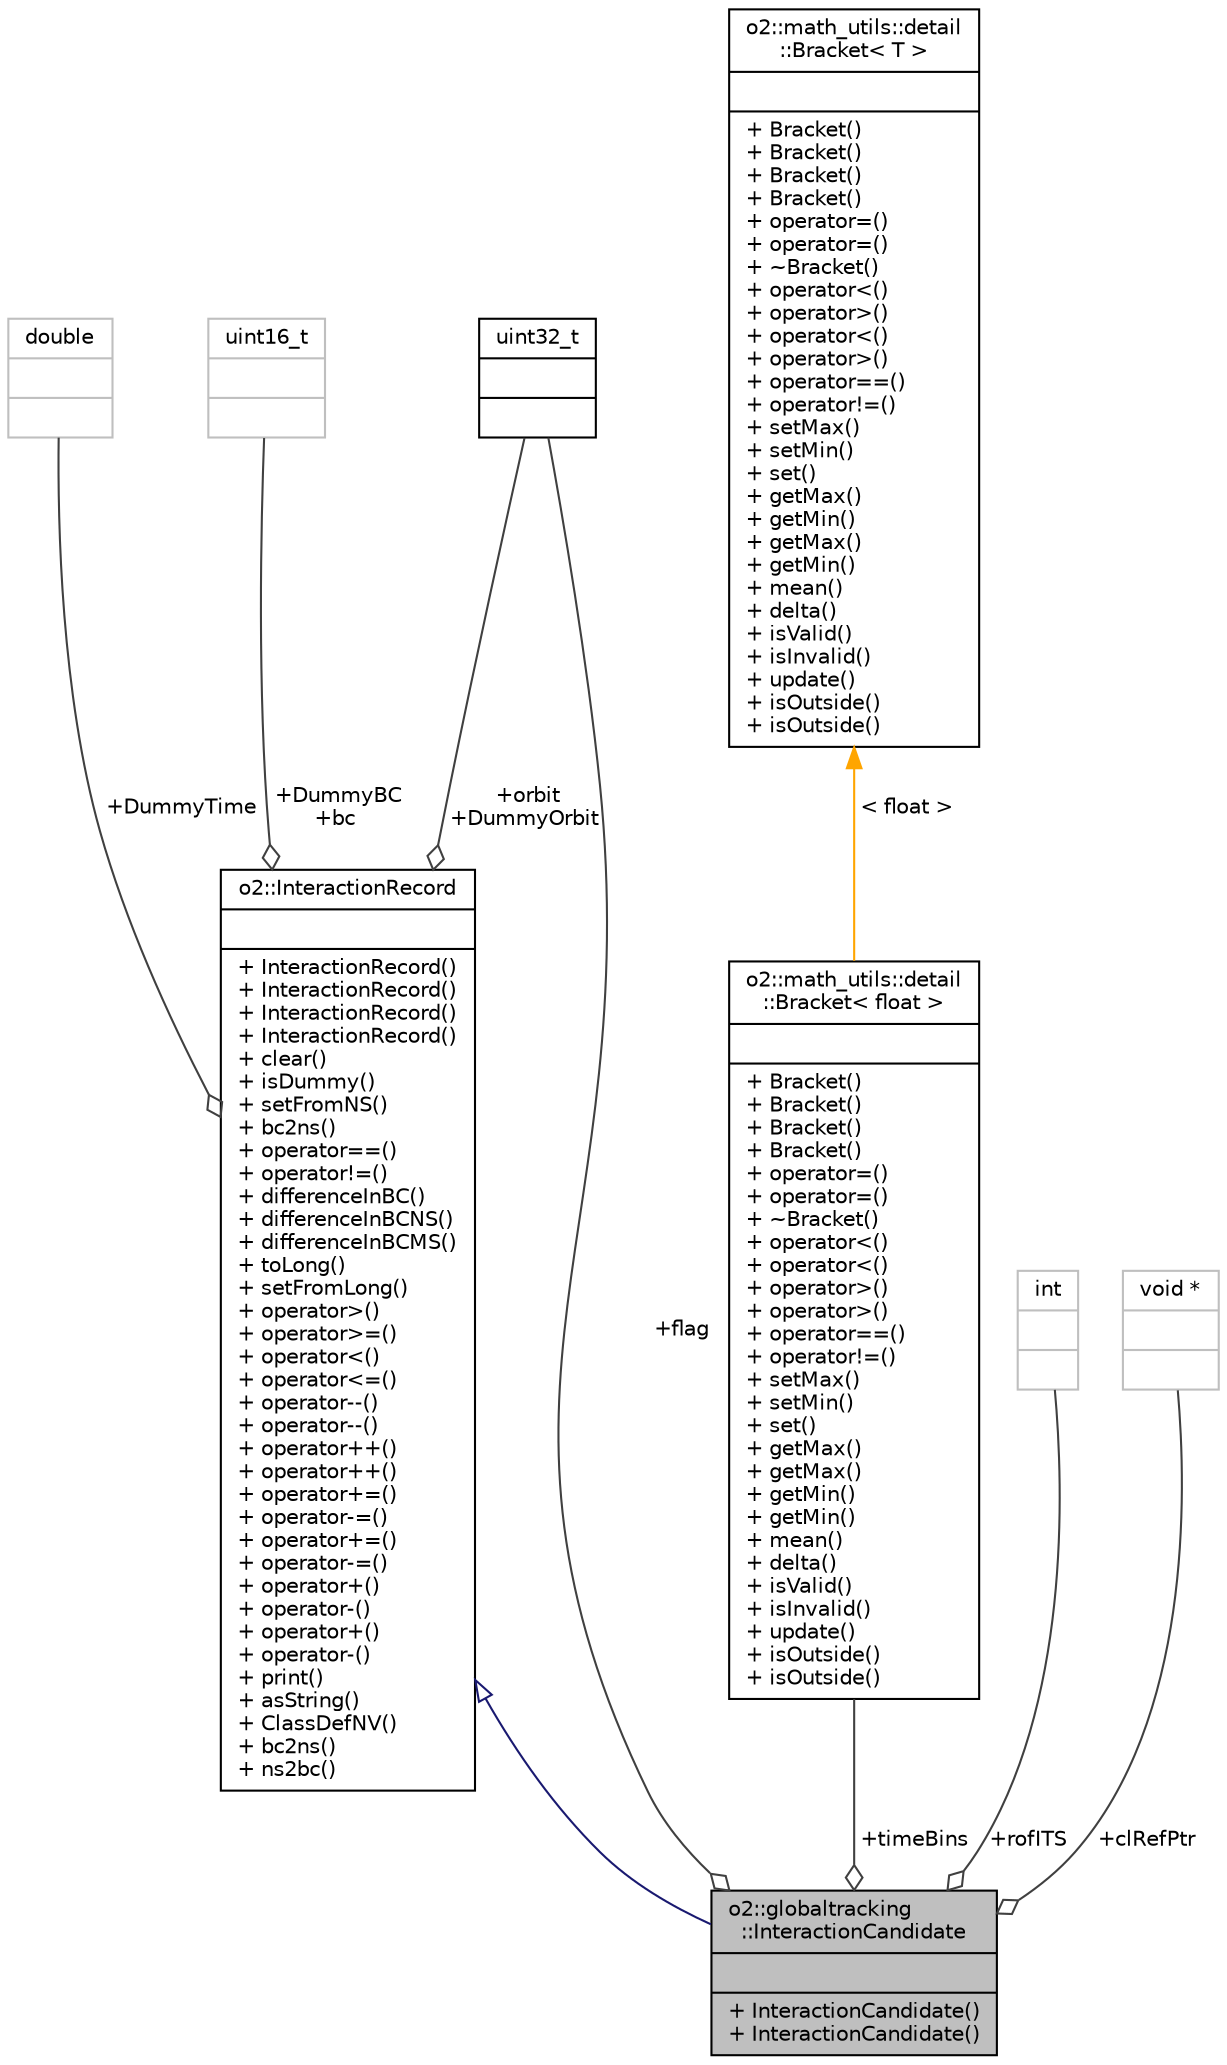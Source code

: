 digraph "o2::globaltracking::InteractionCandidate"
{
 // INTERACTIVE_SVG=YES
  bgcolor="transparent";
  edge [fontname="Helvetica",fontsize="10",labelfontname="Helvetica",labelfontsize="10"];
  node [fontname="Helvetica",fontsize="10",shape=record];
  Node2 [label="{o2::globaltracking\l::InteractionCandidate\n||+ InteractionCandidate()\l+ InteractionCandidate()\l}",height=0.2,width=0.4,color="black", fillcolor="grey75", style="filled", fontcolor="black"];
  Node3 -> Node2 [dir="back",color="midnightblue",fontsize="10",style="solid",arrowtail="onormal",fontname="Helvetica"];
  Node3 [label="{o2::InteractionRecord\n||+ InteractionRecord()\l+ InteractionRecord()\l+ InteractionRecord()\l+ InteractionRecord()\l+ clear()\l+ isDummy()\l+ setFromNS()\l+ bc2ns()\l+ operator==()\l+ operator!=()\l+ differenceInBC()\l+ differenceInBCNS()\l+ differenceInBCMS()\l+ toLong()\l+ setFromLong()\l+ operator\>()\l+ operator\>=()\l+ operator\<()\l+ operator\<=()\l+ operator--()\l+ operator--()\l+ operator++()\l+ operator++()\l+ operator+=()\l+ operator-=()\l+ operator+=()\l+ operator-=()\l+ operator+()\l+ operator-()\l+ operator+()\l+ operator-()\l+ print()\l+ asString()\l+ ClassDefNV()\l+ bc2ns()\l+ ns2bc()\l}",height=0.2,width=0.4,color="black",URL="$d1/d21/structo2_1_1InteractionRecord.html"];
  Node4 -> Node3 [color="grey25",fontsize="10",style="solid",label=" +DummyTime" ,arrowhead="odiamond",fontname="Helvetica"];
  Node4 [label="{double\n||}",height=0.2,width=0.4,color="grey75"];
  Node5 -> Node3 [color="grey25",fontsize="10",style="solid",label=" +DummyBC\n+bc" ,arrowhead="odiamond",fontname="Helvetica"];
  Node5 [label="{uint16_t\n||}",height=0.2,width=0.4,color="grey75"];
  Node6 -> Node3 [color="grey25",fontsize="10",style="solid",label=" +orbit\n+DummyOrbit" ,arrowhead="odiamond",fontname="Helvetica"];
  Node6 [label="{uint32_t\n||}",height=0.2,width=0.4,color="black",URL="$d3/d87/classuint32__t.html"];
  Node7 -> Node2 [color="grey25",fontsize="10",style="solid",label=" +timeBins" ,arrowhead="odiamond",fontname="Helvetica"];
  Node7 [label="{o2::math_utils::detail\l::Bracket\< float \>\n||+ Bracket()\l+ Bracket()\l+ Bracket()\l+ Bracket()\l+ operator=()\l+ operator=()\l+ ~Bracket()\l+ operator\<()\l+ operator\<()\l+ operator\>()\l+ operator\>()\l+ operator==()\l+ operator!=()\l+ setMax()\l+ setMin()\l+ set()\l+ getMax()\l+ getMax()\l+ getMin()\l+ getMin()\l+ mean()\l+ delta()\l+ isValid()\l+ isInvalid()\l+ update()\l+ isOutside()\l+ isOutside()\l}",height=0.2,width=0.4,color="black",URL="$df/df1/classo2_1_1math__utils_1_1detail_1_1Bracket.html"];
  Node8 -> Node7 [dir="back",color="orange",fontsize="10",style="solid",label=" \< float \>" ,fontname="Helvetica"];
  Node8 [label="{o2::math_utils::detail\l::Bracket\< T \>\n||+ Bracket()\l+ Bracket()\l+ Bracket()\l+ Bracket()\l+ operator=()\l+ operator=()\l+ ~Bracket()\l+ operator\<()\l+ operator\>()\l+ operator\<()\l+ operator\>()\l+ operator==()\l+ operator!=()\l+ setMax()\l+ setMin()\l+ set()\l+ getMax()\l+ getMin()\l+ getMax()\l+ getMin()\l+ mean()\l+ delta()\l+ isValid()\l+ isInvalid()\l+ update()\l+ isOutside()\l+ isOutside()\l}",height=0.2,width=0.4,color="black",URL="$df/df1/classo2_1_1math__utils_1_1detail_1_1Bracket.html"];
  Node6 -> Node2 [color="grey25",fontsize="10",style="solid",label=" +flag" ,arrowhead="odiamond",fontname="Helvetica"];
  Node9 -> Node2 [color="grey25",fontsize="10",style="solid",label=" +rofITS" ,arrowhead="odiamond",fontname="Helvetica"];
  Node9 [label="{int\n||}",height=0.2,width=0.4,color="grey75"];
  Node10 -> Node2 [color="grey25",fontsize="10",style="solid",label=" +clRefPtr" ,arrowhead="odiamond",fontname="Helvetica"];
  Node10 [label="{void *\n||}",height=0.2,width=0.4,color="grey75"];
}
